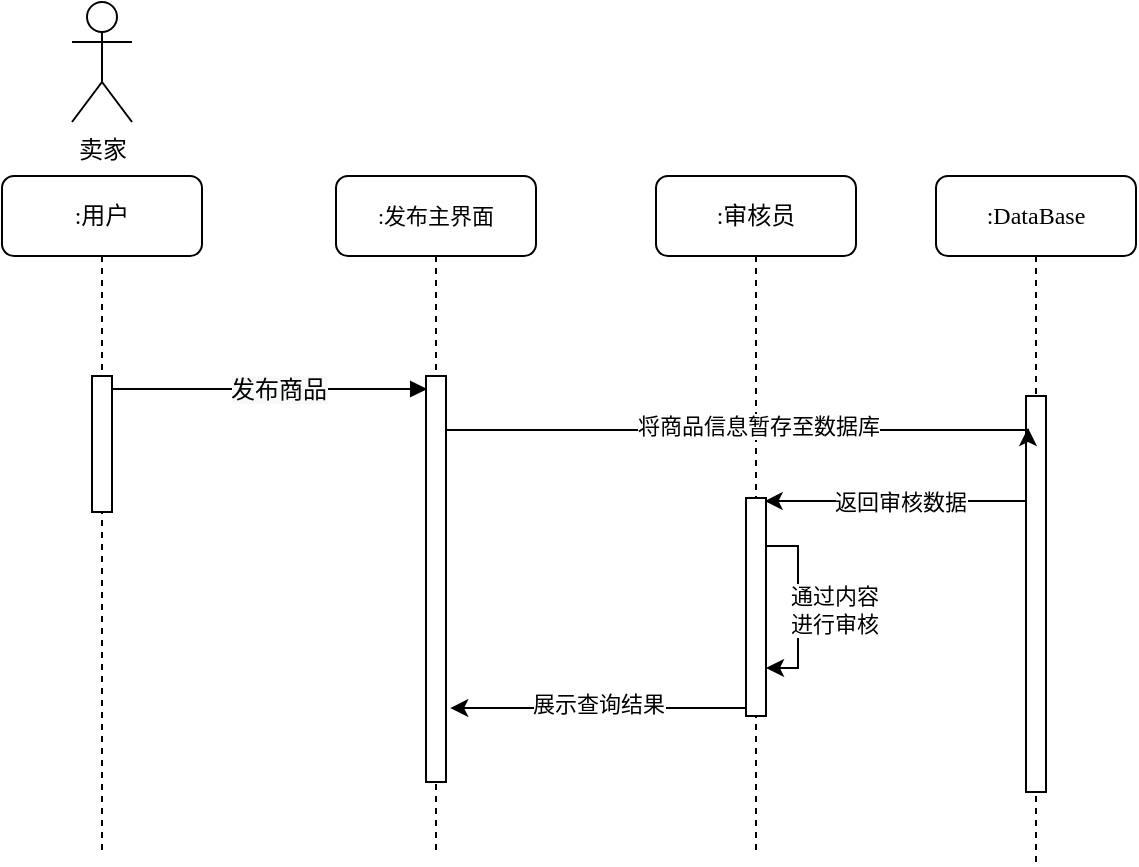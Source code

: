 <mxfile version="17.4.5" type="github">
  <diagram id="on1jaZB2G12ZiQlU1ATC" name="第 1 页">
    <mxGraphModel dx="1219" dy="719" grid="0" gridSize="10" guides="1" tooltips="1" connect="1" arrows="1" fold="1" page="1" pageScale="1" pageWidth="1169" pageHeight="827" math="0" shadow="0">
      <root>
        <mxCell id="0" />
        <mxCell id="1" parent="0" />
        <mxCell id="yDM_2lHMn7Q9lCKYdCRe-1" value="&lt;font style=&quot;font-size: 11px ; line-height: 1.2&quot;&gt;:发布主界面&lt;/font&gt;" style="shape=umlLifeline;perimeter=lifelinePerimeter;whiteSpace=wrap;html=1;container=1;collapsible=0;recursiveResize=0;outlineConnect=0;rounded=1;shadow=0;comic=0;labelBackgroundColor=none;strokeWidth=1;fontFamily=Verdana;fontSize=12;align=center;" vertex="1" parent="1">
          <mxGeometry x="344" y="207" width="100" height="338" as="geometry" />
        </mxCell>
        <mxCell id="yDM_2lHMn7Q9lCKYdCRe-2" value="" style="html=1;points=[];perimeter=orthogonalPerimeter;rounded=0;shadow=0;comic=0;labelBackgroundColor=none;strokeWidth=1;fontFamily=Verdana;fontSize=12;align=center;" vertex="1" parent="yDM_2lHMn7Q9lCKYdCRe-1">
          <mxGeometry x="45" y="100" width="10" height="203" as="geometry" />
        </mxCell>
        <mxCell id="yDM_2lHMn7Q9lCKYdCRe-3" value=":审核员" style="shape=umlLifeline;perimeter=lifelinePerimeter;whiteSpace=wrap;html=1;container=1;collapsible=0;recursiveResize=0;outlineConnect=0;rounded=1;shadow=0;comic=0;labelBackgroundColor=none;strokeWidth=1;fontFamily=Verdana;fontSize=12;align=center;" vertex="1" parent="1">
          <mxGeometry x="504" y="207" width="100" height="340" as="geometry" />
        </mxCell>
        <mxCell id="yDM_2lHMn7Q9lCKYdCRe-4" value="" style="html=1;points=[];perimeter=orthogonalPerimeter;rounded=0;shadow=0;comic=0;labelBackgroundColor=none;strokeWidth=1;fontFamily=Verdana;fontSize=12;align=center;" vertex="1" parent="yDM_2lHMn7Q9lCKYdCRe-3">
          <mxGeometry x="45" y="161" width="10" height="109" as="geometry" />
        </mxCell>
        <mxCell id="yDM_2lHMn7Q9lCKYdCRe-23" style="edgeStyle=orthogonalEdgeStyle;rounded=0;orthogonalLoop=1;jettySize=auto;html=1;" edge="1" parent="yDM_2lHMn7Q9lCKYdCRe-3" source="yDM_2lHMn7Q9lCKYdCRe-4" target="yDM_2lHMn7Q9lCKYdCRe-4">
          <mxGeometry relative="1" as="geometry">
            <Array as="points">
              <mxPoint x="71" y="246" />
            </Array>
          </mxGeometry>
        </mxCell>
        <mxCell id="yDM_2lHMn7Q9lCKYdCRe-24" value="通过内容&lt;br&gt;进行审核" style="edgeLabel;html=1;align=center;verticalAlign=middle;resizable=0;points=[];" vertex="1" connectable="0" parent="yDM_2lHMn7Q9lCKYdCRe-23">
          <mxGeometry x="0.19" y="-1" relative="1" as="geometry">
            <mxPoint x="19" y="-8" as="offset" />
          </mxGeometry>
        </mxCell>
        <mxCell id="yDM_2lHMn7Q9lCKYdCRe-5" value=":DataBase" style="shape=umlLifeline;perimeter=lifelinePerimeter;whiteSpace=wrap;html=1;container=1;collapsible=0;recursiveResize=0;outlineConnect=0;rounded=1;shadow=0;comic=0;labelBackgroundColor=none;strokeWidth=1;fontFamily=Verdana;fontSize=12;align=center;" vertex="1" parent="1">
          <mxGeometry x="644" y="207" width="100" height="344" as="geometry" />
        </mxCell>
        <mxCell id="yDM_2lHMn7Q9lCKYdCRe-6" value="" style="html=1;points=[];perimeter=orthogonalPerimeter;rounded=0;shadow=0;comic=0;labelBackgroundColor=none;strokeWidth=1;fontFamily=Verdana;fontSize=12;align=center;" vertex="1" parent="yDM_2lHMn7Q9lCKYdCRe-5">
          <mxGeometry x="45" y="110" width="10" height="198" as="geometry" />
        </mxCell>
        <mxCell id="yDM_2lHMn7Q9lCKYdCRe-7" value=":用户" style="shape=umlLifeline;perimeter=lifelinePerimeter;whiteSpace=wrap;html=1;container=1;collapsible=0;recursiveResize=0;outlineConnect=0;rounded=1;shadow=0;comic=0;labelBackgroundColor=none;strokeWidth=1;fontFamily=Verdana;fontSize=12;align=center;" vertex="1" parent="1">
          <mxGeometry x="177" y="207" width="100" height="340" as="geometry" />
        </mxCell>
        <mxCell id="yDM_2lHMn7Q9lCKYdCRe-8" value="" style="html=1;points=[];perimeter=orthogonalPerimeter;rounded=0;shadow=0;comic=0;labelBackgroundColor=none;strokeWidth=1;fontFamily=Verdana;fontSize=12;align=center;" vertex="1" parent="yDM_2lHMn7Q9lCKYdCRe-7">
          <mxGeometry x="45" y="100" width="10" height="68" as="geometry" />
        </mxCell>
        <mxCell id="yDM_2lHMn7Q9lCKYdCRe-9" value="" style="html=1;verticalAlign=bottom;endArrow=block;entryX=0.06;entryY=0.033;labelBackgroundColor=none;fontFamily=Verdana;fontSize=12;edgeStyle=elbowEdgeStyle;elbow=vertical;entryDx=0;entryDy=0;entryPerimeter=0;" edge="1" parent="1" source="yDM_2lHMn7Q9lCKYdCRe-8" target="yDM_2lHMn7Q9lCKYdCRe-2">
          <mxGeometry x="-0.031" y="-57" relative="1" as="geometry">
            <mxPoint x="324" y="317" as="sourcePoint" />
            <mxPoint as="offset" />
          </mxGeometry>
        </mxCell>
        <mxCell id="yDM_2lHMn7Q9lCKYdCRe-10" value="&lt;span style=&quot;font-family: &amp;#34;verdana&amp;#34; ; font-size: 12px ; background-color: rgb(248 , 249 , 250)&quot;&gt;发布商品&lt;/span&gt;" style="edgeLabel;html=1;align=center;verticalAlign=middle;resizable=0;points=[];" vertex="1" connectable="0" parent="yDM_2lHMn7Q9lCKYdCRe-9">
          <mxGeometry x="-0.185" y="-2" relative="1" as="geometry">
            <mxPoint x="18" y="-2" as="offset" />
          </mxGeometry>
        </mxCell>
        <mxCell id="yDM_2lHMn7Q9lCKYdCRe-11" value="卖家" style="shape=umlActor;verticalLabelPosition=bottom;verticalAlign=top;html=1;outlineConnect=0;" vertex="1" parent="1">
          <mxGeometry x="212" y="120" width="30" height="60" as="geometry" />
        </mxCell>
        <mxCell id="yDM_2lHMn7Q9lCKYdCRe-17" style="edgeStyle=orthogonalEdgeStyle;rounded=0;orthogonalLoop=1;jettySize=auto;html=1;entryX=0.933;entryY=0.014;entryDx=0;entryDy=0;entryPerimeter=0;" edge="1" parent="1" source="yDM_2lHMn7Q9lCKYdCRe-6" target="yDM_2lHMn7Q9lCKYdCRe-4">
          <mxGeometry relative="1" as="geometry">
            <Array as="points">
              <mxPoint x="624" y="370" />
            </Array>
          </mxGeometry>
        </mxCell>
        <mxCell id="yDM_2lHMn7Q9lCKYdCRe-18" value="返回审核数据" style="edgeLabel;html=1;align=center;verticalAlign=middle;resizable=0;points=[];" vertex="1" connectable="0" parent="yDM_2lHMn7Q9lCKYdCRe-17">
          <mxGeometry x="0.279" y="1" relative="1" as="geometry">
            <mxPoint x="20" y="-1" as="offset" />
          </mxGeometry>
        </mxCell>
        <mxCell id="yDM_2lHMn7Q9lCKYdCRe-19" style="edgeStyle=orthogonalEdgeStyle;rounded=0;orthogonalLoop=1;jettySize=auto;html=1;entryX=1.21;entryY=0.818;entryDx=0;entryDy=0;entryPerimeter=0;" edge="1" parent="1" source="yDM_2lHMn7Q9lCKYdCRe-4" target="yDM_2lHMn7Q9lCKYdCRe-2">
          <mxGeometry relative="1" as="geometry">
            <Array as="points">
              <mxPoint x="518" y="473" />
              <mxPoint x="518" y="473" />
            </Array>
          </mxGeometry>
        </mxCell>
        <mxCell id="yDM_2lHMn7Q9lCKYdCRe-20" value="展示查询结果" style="edgeLabel;html=1;align=center;verticalAlign=middle;resizable=0;points=[];" vertex="1" connectable="0" parent="yDM_2lHMn7Q9lCKYdCRe-19">
          <mxGeometry x="0.194" relative="1" as="geometry">
            <mxPoint x="14" y="-2" as="offset" />
          </mxGeometry>
        </mxCell>
        <mxCell id="yDM_2lHMn7Q9lCKYdCRe-21" style="edgeStyle=orthogonalEdgeStyle;rounded=0;orthogonalLoop=1;jettySize=auto;html=1;" edge="1" parent="1" source="yDM_2lHMn7Q9lCKYdCRe-2">
          <mxGeometry relative="1" as="geometry">
            <mxPoint x="690" y="333" as="targetPoint" />
            <Array as="points">
              <mxPoint x="690" y="334" />
            </Array>
          </mxGeometry>
        </mxCell>
        <mxCell id="yDM_2lHMn7Q9lCKYdCRe-22" value="将商品信息暂存至数据库" style="edgeLabel;html=1;align=center;verticalAlign=middle;resizable=0;points=[];" vertex="1" connectable="0" parent="yDM_2lHMn7Q9lCKYdCRe-21">
          <mxGeometry x="-0.189" relative="1" as="geometry">
            <mxPoint x="37" y="-2" as="offset" />
          </mxGeometry>
        </mxCell>
      </root>
    </mxGraphModel>
  </diagram>
</mxfile>
